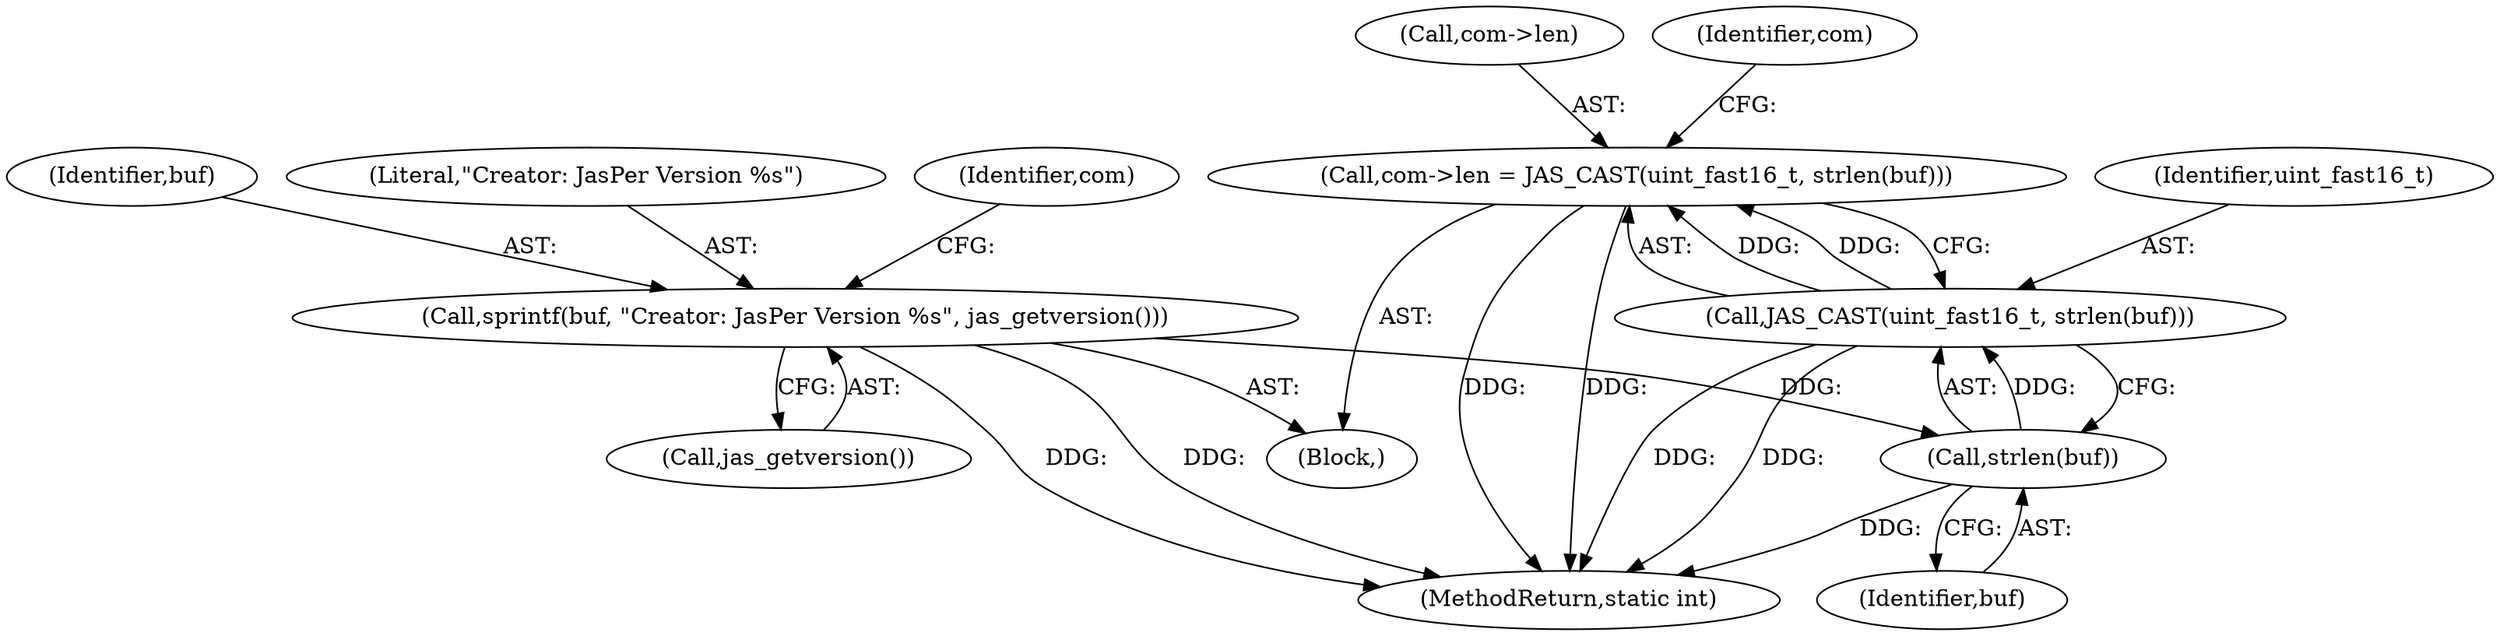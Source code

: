 digraph "0_jasper_d42b2388f7f8e0332c846675133acea151fc557a_38@pointer" {
"1000408" [label="(Call,com->len = JAS_CAST(uint_fast16_t, strlen(buf)))"];
"1000412" [label="(Call,JAS_CAST(uint_fast16_t, strlen(buf)))"];
"1000414" [label="(Call,strlen(buf))"];
"1000394" [label="(Call,sprintf(buf, \"Creator: JasPer Version %s\", jas_getversion()))"];
"1000395" [label="(Identifier,buf)"];
"1000413" [label="(Identifier,uint_fast16_t)"];
"1000397" [label="(Call,jas_getversion())"];
"1001187" [label="(MethodReturn,static int)"];
"1000415" [label="(Identifier,buf)"];
"1000396" [label="(Literal,\"Creator: JasPer Version %s\")"];
"1000399" [label="(Identifier,com)"];
"1000409" [label="(Call,com->len)"];
"1000106" [label="(Block,)"];
"1000394" [label="(Call,sprintf(buf, \"Creator: JasPer Version %s\", jas_getversion()))"];
"1000412" [label="(Call,JAS_CAST(uint_fast16_t, strlen(buf)))"];
"1000418" [label="(Identifier,com)"];
"1000408" [label="(Call,com->len = JAS_CAST(uint_fast16_t, strlen(buf)))"];
"1000414" [label="(Call,strlen(buf))"];
"1000408" -> "1000106"  [label="AST: "];
"1000408" -> "1000412"  [label="CFG: "];
"1000409" -> "1000408"  [label="AST: "];
"1000412" -> "1000408"  [label="AST: "];
"1000418" -> "1000408"  [label="CFG: "];
"1000408" -> "1001187"  [label="DDG: "];
"1000408" -> "1001187"  [label="DDG: "];
"1000412" -> "1000408"  [label="DDG: "];
"1000412" -> "1000408"  [label="DDG: "];
"1000412" -> "1000414"  [label="CFG: "];
"1000413" -> "1000412"  [label="AST: "];
"1000414" -> "1000412"  [label="AST: "];
"1000412" -> "1001187"  [label="DDG: "];
"1000412" -> "1001187"  [label="DDG: "];
"1000414" -> "1000412"  [label="DDG: "];
"1000414" -> "1000415"  [label="CFG: "];
"1000415" -> "1000414"  [label="AST: "];
"1000414" -> "1001187"  [label="DDG: "];
"1000394" -> "1000414"  [label="DDG: "];
"1000394" -> "1000106"  [label="AST: "];
"1000394" -> "1000397"  [label="CFG: "];
"1000395" -> "1000394"  [label="AST: "];
"1000396" -> "1000394"  [label="AST: "];
"1000397" -> "1000394"  [label="AST: "];
"1000399" -> "1000394"  [label="CFG: "];
"1000394" -> "1001187"  [label="DDG: "];
"1000394" -> "1001187"  [label="DDG: "];
}
